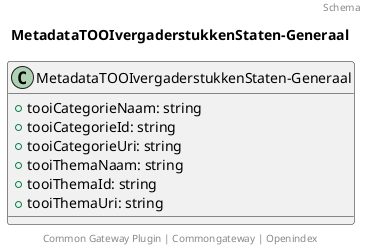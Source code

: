 @startuml
title: MetadataTOOIvergaderstukkenStaten-Generaal
footer: Common Gateway Plugin | Commongateway | Openindex 
header: Schema

class MetadataTOOIvergaderstukkenStaten-Generaal {
  + tooiCategorieNaam: string
  + tooiCategorieId: string
  + tooiCategorieUri: string
  + tooiThemaNaam: string
  + tooiThemaId: string
  + tooiThemaUri: string
}
@enduml
